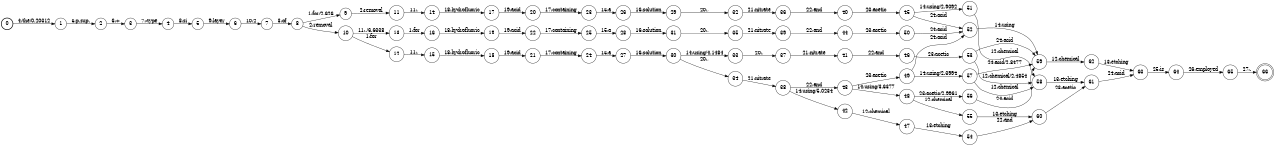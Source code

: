 digraph FST {
rankdir = LR;
size = "8.5,11";
label = "";
center = 1;
orientation = Portrait;
ranksep = "0.4";
nodesep = "0.25";
0 [label = "0", shape = circle, style = bold, fontsize = 14]
	0 -> 1 [label = "4:the/0.20312", fontsize = 14];
1 [label = "1", shape = circle, style = solid, fontsize = 14]
	1 -> 2 [label = "5:p.sup.", fontsize = 14];
2 [label = "2", shape = circle, style = solid, fontsize = 14]
	2 -> 3 [label = "6:+", fontsize = 14];
3 [label = "3", shape = circle, style = solid, fontsize = 14]
	3 -> 4 [label = "7:-type", fontsize = 14];
4 [label = "4", shape = circle, style = solid, fontsize = 14]
	4 -> 5 [label = "8:si", fontsize = 14];
5 [label = "5", shape = circle, style = solid, fontsize = 14]
	5 -> 6 [label = "9:layer", fontsize = 14];
6 [label = "6", shape = circle, style = solid, fontsize = 14]
	6 -> 7 [label = "10:2", fontsize = 14];
7 [label = "7", shape = circle, style = solid, fontsize = 14]
	7 -> 8 [label = "3:of", fontsize = 14];
8 [label = "8", shape = circle, style = solid, fontsize = 14]
	8 -> 9 [label = "1:for/2.626", fontsize = 14];
	8 -> 10 [label = "2:removal", fontsize = 14];
9 [label = "9", shape = circle, style = solid, fontsize = 14]
	9 -> 11 [label = "2:removal", fontsize = 14];
10 [label = "10", shape = circle, style = solid, fontsize = 14]
	10 -> 12 [label = "1:for", fontsize = 14];
	10 -> 13 [label = "11:,/6.6338", fontsize = 14];
11 [label = "11", shape = circle, style = solid, fontsize = 14]
	11 -> 14 [label = "11:,", fontsize = 14];
12 [label = "12", shape = circle, style = solid, fontsize = 14]
	12 -> 15 [label = "11:,", fontsize = 14];
13 [label = "13", shape = circle, style = solid, fontsize = 14]
	13 -> 16 [label = "1:for", fontsize = 14];
14 [label = "14", shape = circle, style = solid, fontsize = 14]
	14 -> 17 [label = "18:hydrofluoric", fontsize = 14];
15 [label = "15", shape = circle, style = solid, fontsize = 14]
	15 -> 18 [label = "18:hydrofluoric", fontsize = 14];
16 [label = "16", shape = circle, style = solid, fontsize = 14]
	16 -> 19 [label = "18:hydrofluoric", fontsize = 14];
17 [label = "17", shape = circle, style = solid, fontsize = 14]
	17 -> 20 [label = "19:acid", fontsize = 14];
18 [label = "18", shape = circle, style = solid, fontsize = 14]
	18 -> 21 [label = "19:acid", fontsize = 14];
19 [label = "19", shape = circle, style = solid, fontsize = 14]
	19 -> 22 [label = "19:acid", fontsize = 14];
20 [label = "20", shape = circle, style = solid, fontsize = 14]
	20 -> 23 [label = "17:containing", fontsize = 14];
21 [label = "21", shape = circle, style = solid, fontsize = 14]
	21 -> 24 [label = "17:containing", fontsize = 14];
22 [label = "22", shape = circle, style = solid, fontsize = 14]
	22 -> 25 [label = "17:containing", fontsize = 14];
23 [label = "23", shape = circle, style = solid, fontsize = 14]
	23 -> 26 [label = "15:a", fontsize = 14];
24 [label = "24", shape = circle, style = solid, fontsize = 14]
	24 -> 27 [label = "15:a", fontsize = 14];
25 [label = "25", shape = circle, style = solid, fontsize = 14]
	25 -> 28 [label = "15:a", fontsize = 14];
26 [label = "26", shape = circle, style = solid, fontsize = 14]
	26 -> 29 [label = "16:solution", fontsize = 14];
27 [label = "27", shape = circle, style = solid, fontsize = 14]
	27 -> 30 [label = "16:solution", fontsize = 14];
28 [label = "28", shape = circle, style = solid, fontsize = 14]
	28 -> 31 [label = "16:solution", fontsize = 14];
29 [label = "29", shape = circle, style = solid, fontsize = 14]
	29 -> 32 [label = "20:,", fontsize = 14];
30 [label = "30", shape = circle, style = solid, fontsize = 14]
	30 -> 34 [label = "20:,", fontsize = 14];
	30 -> 33 [label = "14:using/4.1484", fontsize = 14];
31 [label = "31", shape = circle, style = solid, fontsize = 14]
	31 -> 35 [label = "20:,", fontsize = 14];
32 [label = "32", shape = circle, style = solid, fontsize = 14]
	32 -> 36 [label = "21:nitrate", fontsize = 14];
33 [label = "33", shape = circle, style = solid, fontsize = 14]
	33 -> 37 [label = "20:,", fontsize = 14];
34 [label = "34", shape = circle, style = solid, fontsize = 14]
	34 -> 38 [label = "21:nitrate", fontsize = 14];
35 [label = "35", shape = circle, style = solid, fontsize = 14]
	35 -> 39 [label = "21:nitrate", fontsize = 14];
36 [label = "36", shape = circle, style = solid, fontsize = 14]
	36 -> 40 [label = "22:and", fontsize = 14];
37 [label = "37", shape = circle, style = solid, fontsize = 14]
	37 -> 41 [label = "21:nitrate", fontsize = 14];
38 [label = "38", shape = circle, style = solid, fontsize = 14]
	38 -> 42 [label = "14:using/5.0234", fontsize = 14];
	38 -> 43 [label = "22:and", fontsize = 14];
39 [label = "39", shape = circle, style = solid, fontsize = 14]
	39 -> 44 [label = "22:and", fontsize = 14];
40 [label = "40", shape = circle, style = solid, fontsize = 14]
	40 -> 45 [label = "23:acetic", fontsize = 14];
41 [label = "41", shape = circle, style = solid, fontsize = 14]
	41 -> 46 [label = "22:and", fontsize = 14];
42 [label = "42", shape = circle, style = solid, fontsize = 14]
	42 -> 47 [label = "12:chemical", fontsize = 14];
43 [label = "43", shape = circle, style = solid, fontsize = 14]
	43 -> 48 [label = "14:using/3.6377", fontsize = 14];
	43 -> 49 [label = "23:acetic", fontsize = 14];
44 [label = "44", shape = circle, style = solid, fontsize = 14]
	44 -> 50 [label = "23:acetic", fontsize = 14];
45 [label = "45", shape = circle, style = solid, fontsize = 14]
	45 -> 51 [label = "14:using/2.9092", fontsize = 14];
	45 -> 52 [label = "24:acid", fontsize = 14];
46 [label = "46", shape = circle, style = solid, fontsize = 14]
	46 -> 53 [label = "23:acetic", fontsize = 14];
47 [label = "47", shape = circle, style = solid, fontsize = 14]
	47 -> 54 [label = "13:etching", fontsize = 14];
48 [label = "48", shape = circle, style = solid, fontsize = 14]
	48 -> 55 [label = "12:chemical", fontsize = 14];
	48 -> 56 [label = "23:acetic/2.9961", fontsize = 14];
49 [label = "49", shape = circle, style = solid, fontsize = 14]
	49 -> 57 [label = "14:using/2.3994", fontsize = 14];
	49 -> 52 [label = "24:acid", fontsize = 14];
50 [label = "50", shape = circle, style = solid, fontsize = 14]
	50 -> 52 [label = "24:acid", fontsize = 14];
51 [label = "51", shape = circle, style = solid, fontsize = 14]
	51 -> 58 [label = "12:chemical", fontsize = 14];
52 [label = "52", shape = circle, style = solid, fontsize = 14]
	52 -> 59 [label = "14:using", fontsize = 14];
53 [label = "53", shape = circle, style = solid, fontsize = 14]
	53 -> 58 [label = "12:chemical/2.4854", fontsize = 14];
	53 -> 59 [label = "24:acid", fontsize = 14];
54 [label = "54", shape = circle, style = solid, fontsize = 14]
	54 -> 60 [label = "22:and", fontsize = 14];
55 [label = "55", shape = circle, style = solid, fontsize = 14]
	55 -> 60 [label = "13:etching", fontsize = 14];
56 [label = "56", shape = circle, style = solid, fontsize = 14]
	56 -> 59 [label = "24:acid", fontsize = 14];
57 [label = "57", shape = circle, style = solid, fontsize = 14]
	57 -> 58 [label = "12:chemical", fontsize = 14];
	57 -> 59 [label = "24:acid/2.8477", fontsize = 14];
58 [label = "58", shape = circle, style = solid, fontsize = 14]
	58 -> 61 [label = "13:etching", fontsize = 14];
59 [label = "59", shape = circle, style = solid, fontsize = 14]
	59 -> 62 [label = "12:chemical", fontsize = 14];
60 [label = "60", shape = circle, style = solid, fontsize = 14]
	60 -> 61 [label = "23:acetic", fontsize = 14];
61 [label = "61", shape = circle, style = solid, fontsize = 14]
	61 -> 63 [label = "24:acid", fontsize = 14];
62 [label = "62", shape = circle, style = solid, fontsize = 14]
	62 -> 63 [label = "13:etching", fontsize = 14];
63 [label = "63", shape = circle, style = solid, fontsize = 14]
	63 -> 64 [label = "25:is", fontsize = 14];
64 [label = "64", shape = circle, style = solid, fontsize = 14]
	64 -> 65 [label = "26:employed", fontsize = 14];
65 [label = "65", shape = circle, style = solid, fontsize = 14]
	65 -> 66 [label = "27:.", fontsize = 14];
66 [label = "66", shape = doublecircle, style = solid, fontsize = 14]
}
